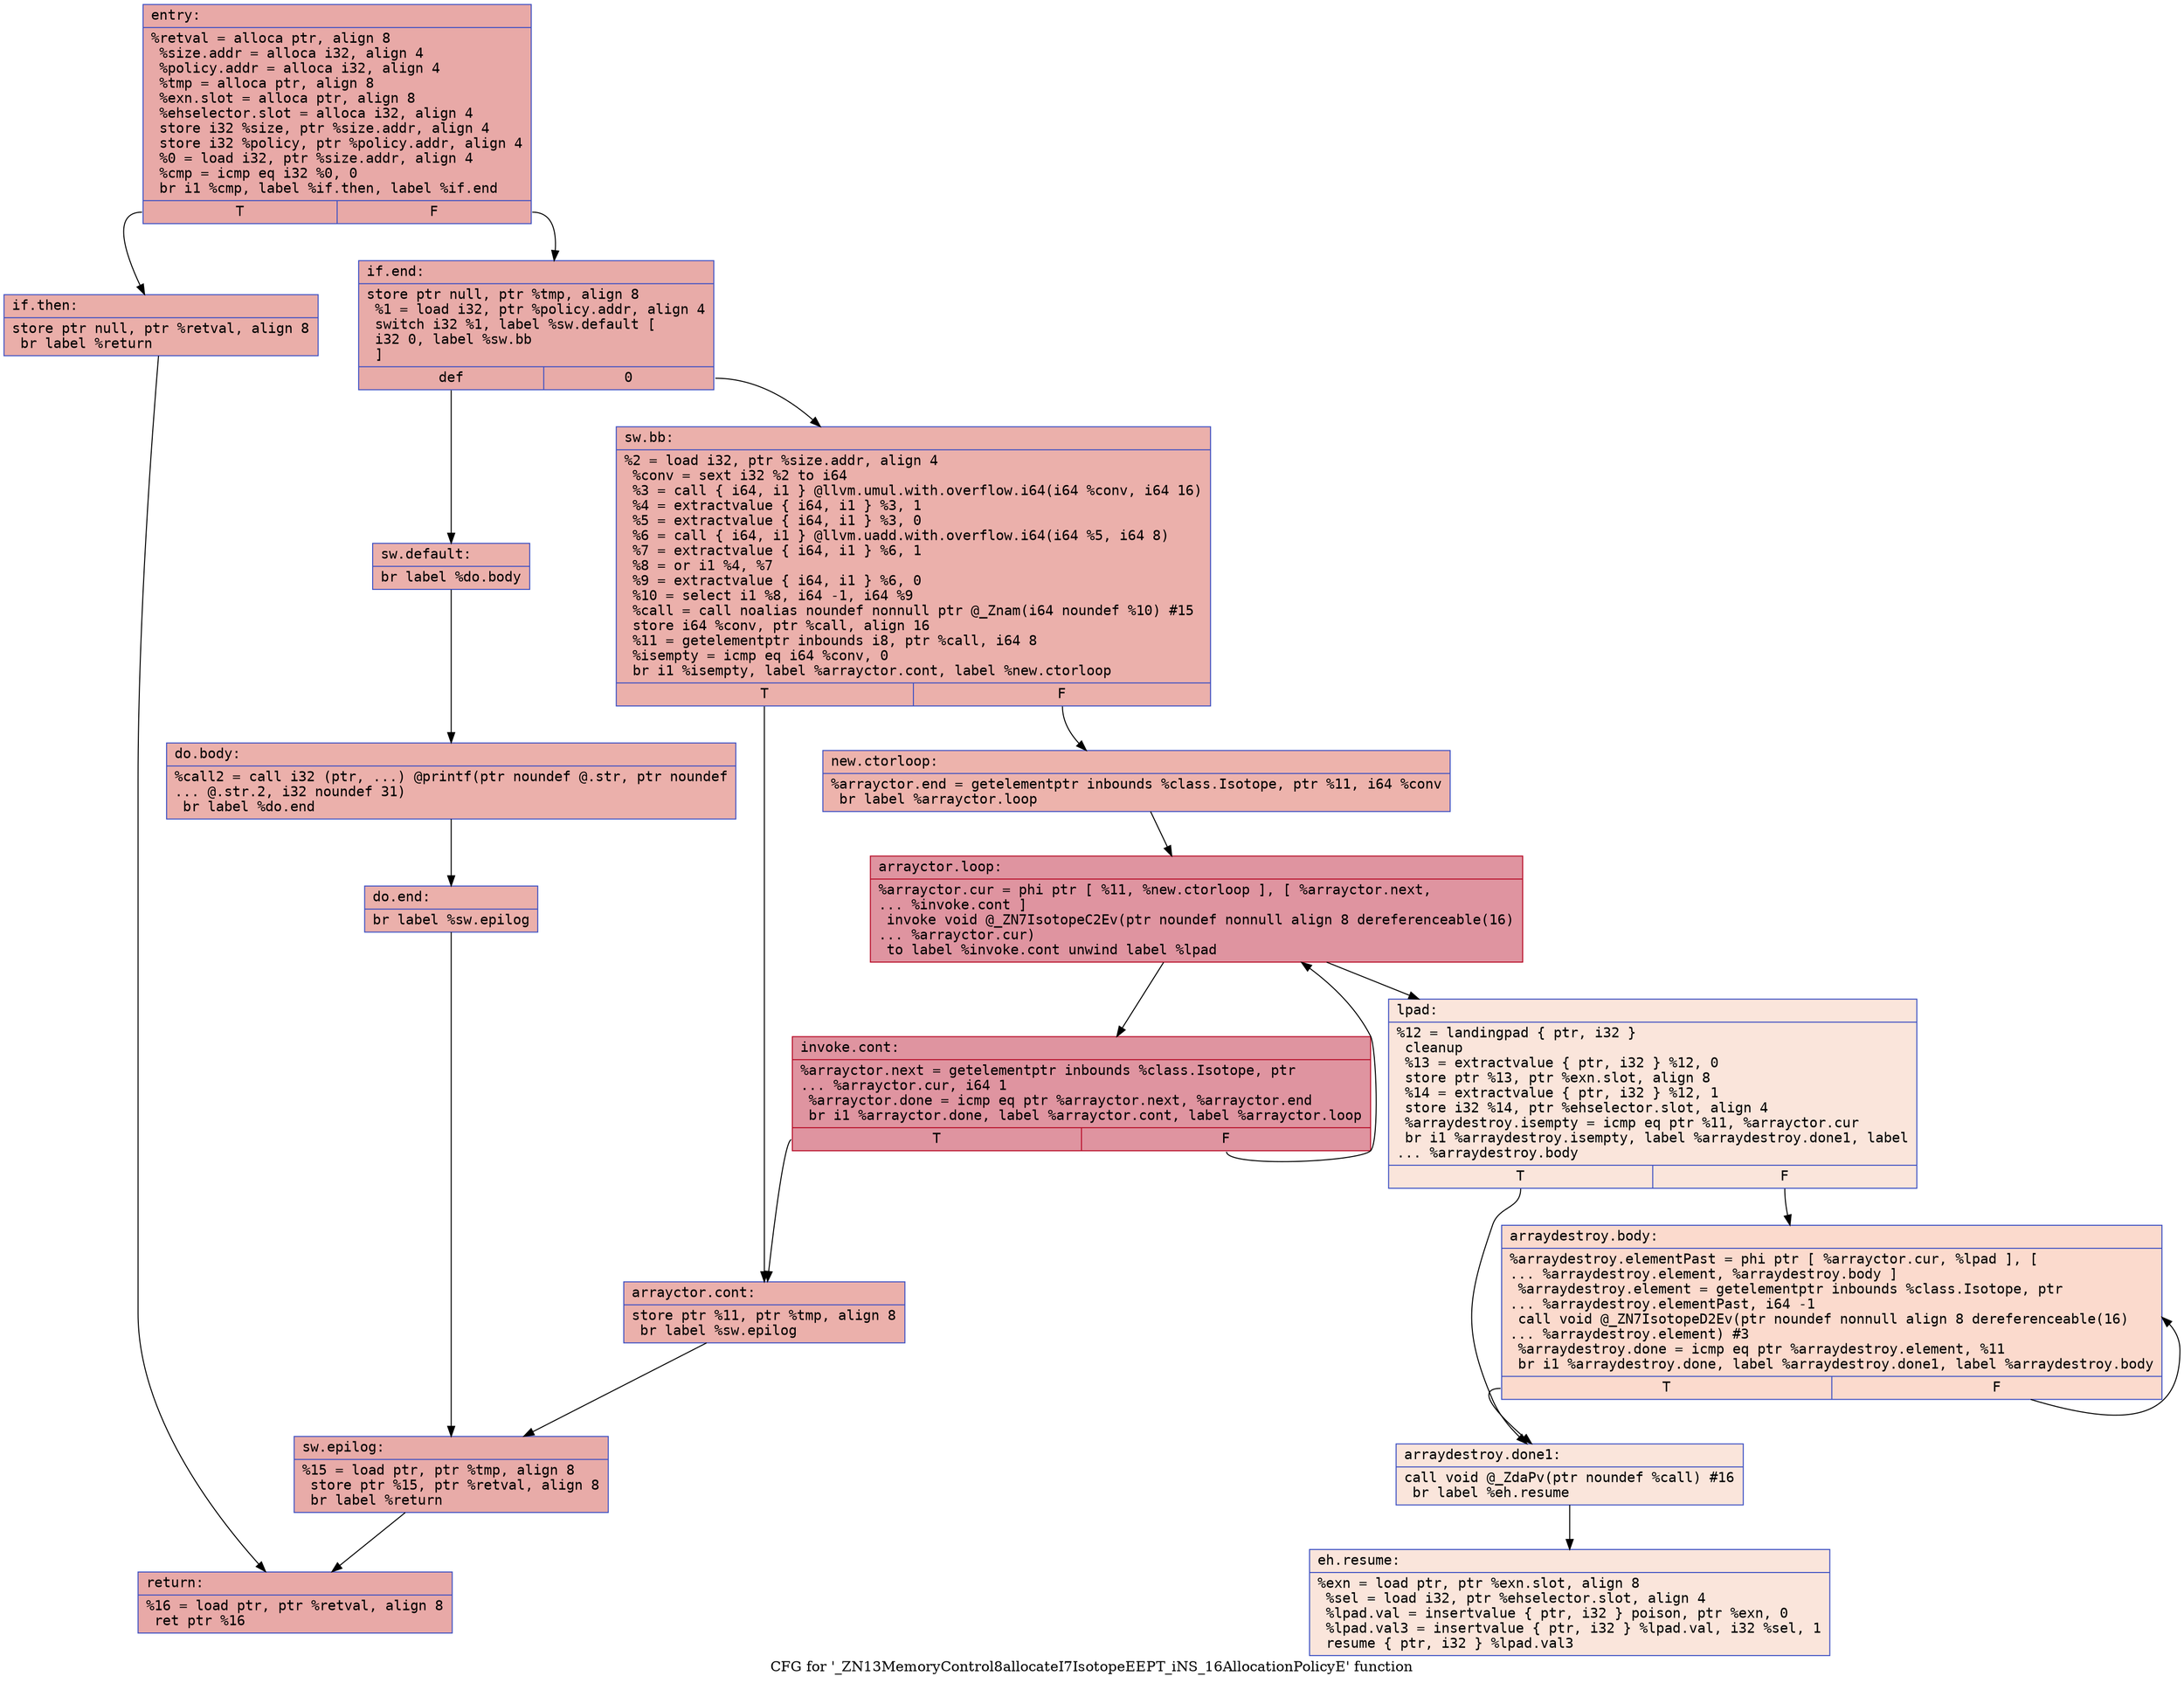 digraph "CFG for '_ZN13MemoryControl8allocateI7IsotopeEEPT_iNS_16AllocationPolicyE' function" {
	label="CFG for '_ZN13MemoryControl8allocateI7IsotopeEEPT_iNS_16AllocationPolicyE' function";

	Node0x55dab4761620 [shape=record,color="#3d50c3ff", style=filled, fillcolor="#ca3b3770" fontname="Courier",label="{entry:\l|  %retval = alloca ptr, align 8\l  %size.addr = alloca i32, align 4\l  %policy.addr = alloca i32, align 4\l  %tmp = alloca ptr, align 8\l  %exn.slot = alloca ptr, align 8\l  %ehselector.slot = alloca i32, align 4\l  store i32 %size, ptr %size.addr, align 4\l  store i32 %policy, ptr %policy.addr, align 4\l  %0 = load i32, ptr %size.addr, align 4\l  %cmp = icmp eq i32 %0, 0\l  br i1 %cmp, label %if.then, label %if.end\l|{<s0>T|<s1>F}}"];
	Node0x55dab4761620:s0 -> Node0x55dab4761690[tooltip="entry -> if.then\nProbability 37.50%" ];
	Node0x55dab4761620:s1 -> Node0x55dab4761f60[tooltip="entry -> if.end\nProbability 62.50%" ];
	Node0x55dab4761690 [shape=record,color="#3d50c3ff", style=filled, fillcolor="#d0473d70" fontname="Courier",label="{if.then:\l|  store ptr null, ptr %retval, align 8\l  br label %return\l}"];
	Node0x55dab4761690 -> Node0x55dab4762070[tooltip="if.then -> return\nProbability 100.00%" ];
	Node0x55dab4761f60 [shape=record,color="#3d50c3ff", style=filled, fillcolor="#cc403a70" fontname="Courier",label="{if.end:\l|  store ptr null, ptr %tmp, align 8\l  %1 = load i32, ptr %policy.addr, align 4\l  switch i32 %1, label %sw.default [\l    i32 0, label %sw.bb\l  ]\l|{<s0>def|<s1>0}}"];
	Node0x55dab4761f60:s0 -> Node0x55dab4762410[tooltip="if.end -> sw.default\nProbability 50.00%" ];
	Node0x55dab4761f60:s1 -> Node0x55dab4762490[tooltip="if.end -> sw.bb\nProbability 50.00%" ];
	Node0x55dab4762490 [shape=record,color="#3d50c3ff", style=filled, fillcolor="#d24b4070" fontname="Courier",label="{sw.bb:\l|  %2 = load i32, ptr %size.addr, align 4\l  %conv = sext i32 %2 to i64\l  %3 = call \{ i64, i1 \} @llvm.umul.with.overflow.i64(i64 %conv, i64 16)\l  %4 = extractvalue \{ i64, i1 \} %3, 1\l  %5 = extractvalue \{ i64, i1 \} %3, 0\l  %6 = call \{ i64, i1 \} @llvm.uadd.with.overflow.i64(i64 %5, i64 8)\l  %7 = extractvalue \{ i64, i1 \} %6, 1\l  %8 = or i1 %4, %7\l  %9 = extractvalue \{ i64, i1 \} %6, 0\l  %10 = select i1 %8, i64 -1, i64 %9\l  %call = call noalias noundef nonnull ptr @_Znam(i64 noundef %10) #15\l  store i64 %conv, ptr %call, align 16\l  %11 = getelementptr inbounds i8, ptr %call, i64 8\l  %isempty = icmp eq i64 %conv, 0\l  br i1 %isempty, label %arrayctor.cont, label %new.ctorloop\l|{<s0>T|<s1>F}}"];
	Node0x55dab4762490:s0 -> Node0x55dab4762f40[tooltip="sw.bb -> arrayctor.cont\nProbability 37.50%" ];
	Node0x55dab4762490:s1 -> Node0x55dab4762f90[tooltip="sw.bb -> new.ctorloop\nProbability 62.50%" ];
	Node0x55dab4762f90 [shape=record,color="#3d50c3ff", style=filled, fillcolor="#d6524470" fontname="Courier",label="{new.ctorloop:\l|  %arrayctor.end = getelementptr inbounds %class.Isotope, ptr %11, i64 %conv\l  br label %arrayctor.loop\l}"];
	Node0x55dab4762f90 -> Node0x55dab47630b0[tooltip="new.ctorloop -> arrayctor.loop\nProbability 100.00%" ];
	Node0x55dab47630b0 [shape=record,color="#b70d28ff", style=filled, fillcolor="#b70d2870" fontname="Courier",label="{arrayctor.loop:\l|  %arrayctor.cur = phi ptr [ %11, %new.ctorloop ], [ %arrayctor.next,\l... %invoke.cont ]\l  invoke void @_ZN7IsotopeC2Ev(ptr noundef nonnull align 8 dereferenceable(16)\l... %arrayctor.cur)\l          to label %invoke.cont unwind label %lpad\l}"];
	Node0x55dab47630b0 -> Node0x55dab4763200[tooltip="arrayctor.loop -> invoke.cont\nProbability 100.00%" ];
	Node0x55dab47630b0 -> Node0x55dab4763370[tooltip="arrayctor.loop -> lpad\nProbability 0.00%" ];
	Node0x55dab4763200 [shape=record,color="#b70d28ff", style=filled, fillcolor="#b70d2870" fontname="Courier",label="{invoke.cont:\l|  %arrayctor.next = getelementptr inbounds %class.Isotope, ptr\l... %arrayctor.cur, i64 1\l  %arrayctor.done = icmp eq ptr %arrayctor.next, %arrayctor.end\l  br i1 %arrayctor.done, label %arrayctor.cont, label %arrayctor.loop\l|{<s0>T|<s1>F}}"];
	Node0x55dab4763200:s0 -> Node0x55dab4762f40[tooltip="invoke.cont -> arrayctor.cont\nProbability 3.12%" ];
	Node0x55dab4763200:s1 -> Node0x55dab47630b0[tooltip="invoke.cont -> arrayctor.loop\nProbability 96.88%" ];
	Node0x55dab4762f40 [shape=record,color="#3d50c3ff", style=filled, fillcolor="#d24b4070" fontname="Courier",label="{arrayctor.cont:\l|  store ptr %11, ptr %tmp, align 8\l  br label %sw.epilog\l}"];
	Node0x55dab4762f40 -> Node0x55dab4763920[tooltip="arrayctor.cont -> sw.epilog\nProbability 100.00%" ];
	Node0x55dab4763370 [shape=record,color="#3d50c3ff", style=filled, fillcolor="#f4c5ad70" fontname="Courier",label="{lpad:\l|  %12 = landingpad \{ ptr, i32 \}\l          cleanup\l  %13 = extractvalue \{ ptr, i32 \} %12, 0\l  store ptr %13, ptr %exn.slot, align 8\l  %14 = extractvalue \{ ptr, i32 \} %12, 1\l  store i32 %14, ptr %ehselector.slot, align 4\l  %arraydestroy.isempty = icmp eq ptr %11, %arrayctor.cur\l  br i1 %arraydestroy.isempty, label %arraydestroy.done1, label\l... %arraydestroy.body\l|{<s0>T|<s1>F}}"];
	Node0x55dab4763370:s0 -> Node0x55dab4763d90[tooltip="lpad -> arraydestroy.done1\nProbability 37.50%" ];
	Node0x55dab4763370:s1 -> Node0x55dab4763e00[tooltip="lpad -> arraydestroy.body\nProbability 62.50%" ];
	Node0x55dab4763e00 [shape=record,color="#3d50c3ff", style=filled, fillcolor="#f7ac8e70" fontname="Courier",label="{arraydestroy.body:\l|  %arraydestroy.elementPast = phi ptr [ %arrayctor.cur, %lpad ], [\l... %arraydestroy.element, %arraydestroy.body ]\l  %arraydestroy.element = getelementptr inbounds %class.Isotope, ptr\l... %arraydestroy.elementPast, i64 -1\l  call void @_ZN7IsotopeD2Ev(ptr noundef nonnull align 8 dereferenceable(16)\l... %arraydestroy.element) #3\l  %arraydestroy.done = icmp eq ptr %arraydestroy.element, %11\l  br i1 %arraydestroy.done, label %arraydestroy.done1, label %arraydestroy.body\l|{<s0>T|<s1>F}}"];
	Node0x55dab4763e00:s0 -> Node0x55dab4763d90[tooltip="arraydestroy.body -> arraydestroy.done1\nProbability 3.12%" ];
	Node0x55dab4763e00:s1 -> Node0x55dab4763e00[tooltip="arraydestroy.body -> arraydestroy.body\nProbability 96.88%" ];
	Node0x55dab4763d90 [shape=record,color="#3d50c3ff", style=filled, fillcolor="#f4c5ad70" fontname="Courier",label="{arraydestroy.done1:\l|  call void @_ZdaPv(ptr noundef %call) #16\l  br label %eh.resume\l}"];
	Node0x55dab4763d90 -> Node0x55dab4764440[tooltip="arraydestroy.done1 -> eh.resume\nProbability 100.00%" ];
	Node0x55dab4762410 [shape=record,color="#3d50c3ff", style=filled, fillcolor="#d24b4070" fontname="Courier",label="{sw.default:\l|  br label %do.body\l}"];
	Node0x55dab4762410 -> Node0x55dab4764500[tooltip="sw.default -> do.body\nProbability 100.00%" ];
	Node0x55dab4764500 [shape=record,color="#3d50c3ff", style=filled, fillcolor="#d24b4070" fontname="Courier",label="{do.body:\l|  %call2 = call i32 (ptr, ...) @printf(ptr noundef @.str, ptr noundef\l... @.str.2, i32 noundef 31)\l  br label %do.end\l}"];
	Node0x55dab4764500 -> Node0x55dab4764630[tooltip="do.body -> do.end\nProbability 100.00%" ];
	Node0x55dab4764630 [shape=record,color="#3d50c3ff", style=filled, fillcolor="#d24b4070" fontname="Courier",label="{do.end:\l|  br label %sw.epilog\l}"];
	Node0x55dab4764630 -> Node0x55dab4763920[tooltip="do.end -> sw.epilog\nProbability 100.00%" ];
	Node0x55dab4763920 [shape=record,color="#3d50c3ff", style=filled, fillcolor="#cc403a70" fontname="Courier",label="{sw.epilog:\l|  %15 = load ptr, ptr %tmp, align 8\l  store ptr %15, ptr %retval, align 8\l  br label %return\l}"];
	Node0x55dab4763920 -> Node0x55dab4762070[tooltip="sw.epilog -> return\nProbability 100.00%" ];
	Node0x55dab4762070 [shape=record,color="#3d50c3ff", style=filled, fillcolor="#ca3b3770" fontname="Courier",label="{return:\l|  %16 = load ptr, ptr %retval, align 8\l  ret ptr %16\l}"];
	Node0x55dab4764440 [shape=record,color="#3d50c3ff", style=filled, fillcolor="#f4c5ad70" fontname="Courier",label="{eh.resume:\l|  %exn = load ptr, ptr %exn.slot, align 8\l  %sel = load i32, ptr %ehselector.slot, align 4\l  %lpad.val = insertvalue \{ ptr, i32 \} poison, ptr %exn, 0\l  %lpad.val3 = insertvalue \{ ptr, i32 \} %lpad.val, i32 %sel, 1\l  resume \{ ptr, i32 \} %lpad.val3\l}"];
}
